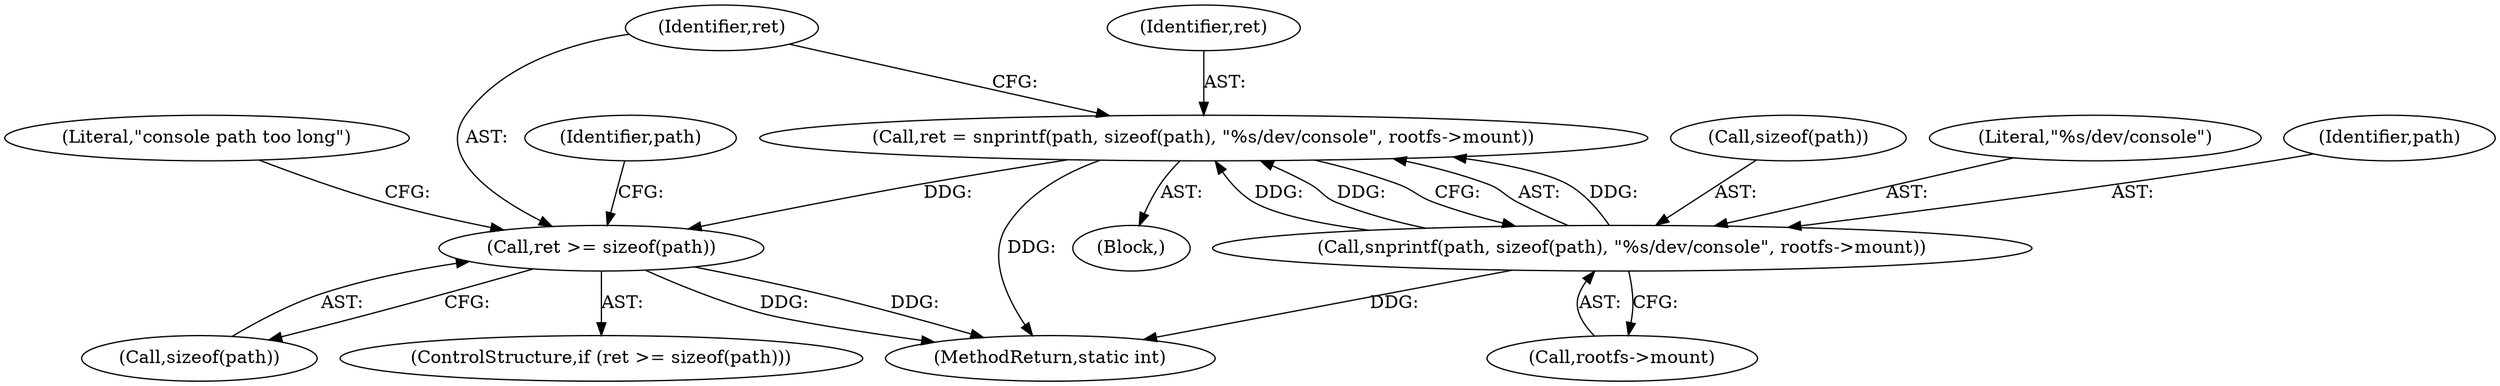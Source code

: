 digraph "0_lxc_592fd47a6245508b79fe6ac819fe6d3b2c1289be_10@API" {
"1000107" [label="(Call,ret = snprintf(path, sizeof(path), \"%s/dev/console\", rootfs->mount))"];
"1000109" [label="(Call,snprintf(path, sizeof(path), \"%s/dev/console\", rootfs->mount))"];
"1000118" [label="(Call,ret >= sizeof(path))"];
"1000204" [label="(MethodReturn,static int)"];
"1000120" [label="(Call,sizeof(path))"];
"1000109" [label="(Call,snprintf(path, sizeof(path), \"%s/dev/console\", rootfs->mount))"];
"1000111" [label="(Call,sizeof(path))"];
"1000113" [label="(Literal,\"%s/dev/console\")"];
"1000124" [label="(Literal,\"console path too long\")"];
"1000118" [label="(Call,ret >= sizeof(path))"];
"1000110" [label="(Identifier,path)"];
"1000119" [label="(Identifier,ret)"];
"1000108" [label="(Identifier,ret)"];
"1000103" [label="(Block,)"];
"1000117" [label="(ControlStructure,if (ret >= sizeof(path)))"];
"1000130" [label="(Identifier,path)"];
"1000114" [label="(Call,rootfs->mount)"];
"1000107" [label="(Call,ret = snprintf(path, sizeof(path), \"%s/dev/console\", rootfs->mount))"];
"1000107" -> "1000103"  [label="AST: "];
"1000107" -> "1000109"  [label="CFG: "];
"1000108" -> "1000107"  [label="AST: "];
"1000109" -> "1000107"  [label="AST: "];
"1000119" -> "1000107"  [label="CFG: "];
"1000107" -> "1000204"  [label="DDG: "];
"1000109" -> "1000107"  [label="DDG: "];
"1000109" -> "1000107"  [label="DDG: "];
"1000109" -> "1000107"  [label="DDG: "];
"1000107" -> "1000118"  [label="DDG: "];
"1000109" -> "1000114"  [label="CFG: "];
"1000110" -> "1000109"  [label="AST: "];
"1000111" -> "1000109"  [label="AST: "];
"1000113" -> "1000109"  [label="AST: "];
"1000114" -> "1000109"  [label="AST: "];
"1000109" -> "1000204"  [label="DDG: "];
"1000118" -> "1000117"  [label="AST: "];
"1000118" -> "1000120"  [label="CFG: "];
"1000119" -> "1000118"  [label="AST: "];
"1000120" -> "1000118"  [label="AST: "];
"1000124" -> "1000118"  [label="CFG: "];
"1000130" -> "1000118"  [label="CFG: "];
"1000118" -> "1000204"  [label="DDG: "];
"1000118" -> "1000204"  [label="DDG: "];
}
